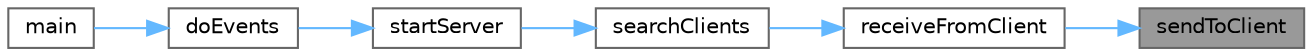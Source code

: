 digraph "sendToClient"
{
 // LATEX_PDF_SIZE
  bgcolor="transparent";
  edge [fontname=Helvetica,fontsize=10,labelfontname=Helvetica,labelfontsize=10];
  node [fontname=Helvetica,fontsize=10,shape=box,height=0.2,width=0.4];
  rankdir="RL";
  Node1 [label="sendToClient",height=0.2,width=0.4,color="gray40", fillcolor="grey60", style="filled", fontcolor="black",tooltip=" "];
  Node1 -> Node2 [dir="back",color="steelblue1",style="solid"];
  Node2 [label="receiveFromClient",height=0.2,width=0.4,color="grey40", fillcolor="white", style="filled",URL="$socket_8c.html#a3b61093f2f5316157d1e6d3d05cf5ebc",tooltip=" "];
  Node2 -> Node3 [dir="back",color="steelblue1",style="solid"];
  Node3 [label="searchClients",height=0.2,width=0.4,color="grey40", fillcolor="white", style="filled",URL="$socket_8c.html#a68b45930fad2153f053144a8678afa1c",tooltip=" "];
  Node3 -> Node4 [dir="back",color="steelblue1",style="solid"];
  Node4 [label="startServer",height=0.2,width=0.4,color="grey40", fillcolor="white", style="filled",URL="$socket_8c.html#a3490387e86b9ba6a1ee9ed3984b637d5",tooltip=" "];
  Node4 -> Node5 [dir="back",color="steelblue1",style="solid"];
  Node5 [label="doEvents",height=0.2,width=0.4,color="grey40", fillcolor="white", style="filled",URL="$main_8c.html#a5d8c057a673692eabf25fa7d6c670c08",tooltip="Execute les events en fonction du tableau d'évènements."];
  Node5 -> Node6 [dir="back",color="steelblue1",style="solid"];
  Node6 [label="main",height=0.2,width=0.4,color="grey40", fillcolor="white", style="filled",URL="$main_8c.html#a0ddf1224851353fc92bfbff6f499fa97",tooltip="Programme principal."];
}

